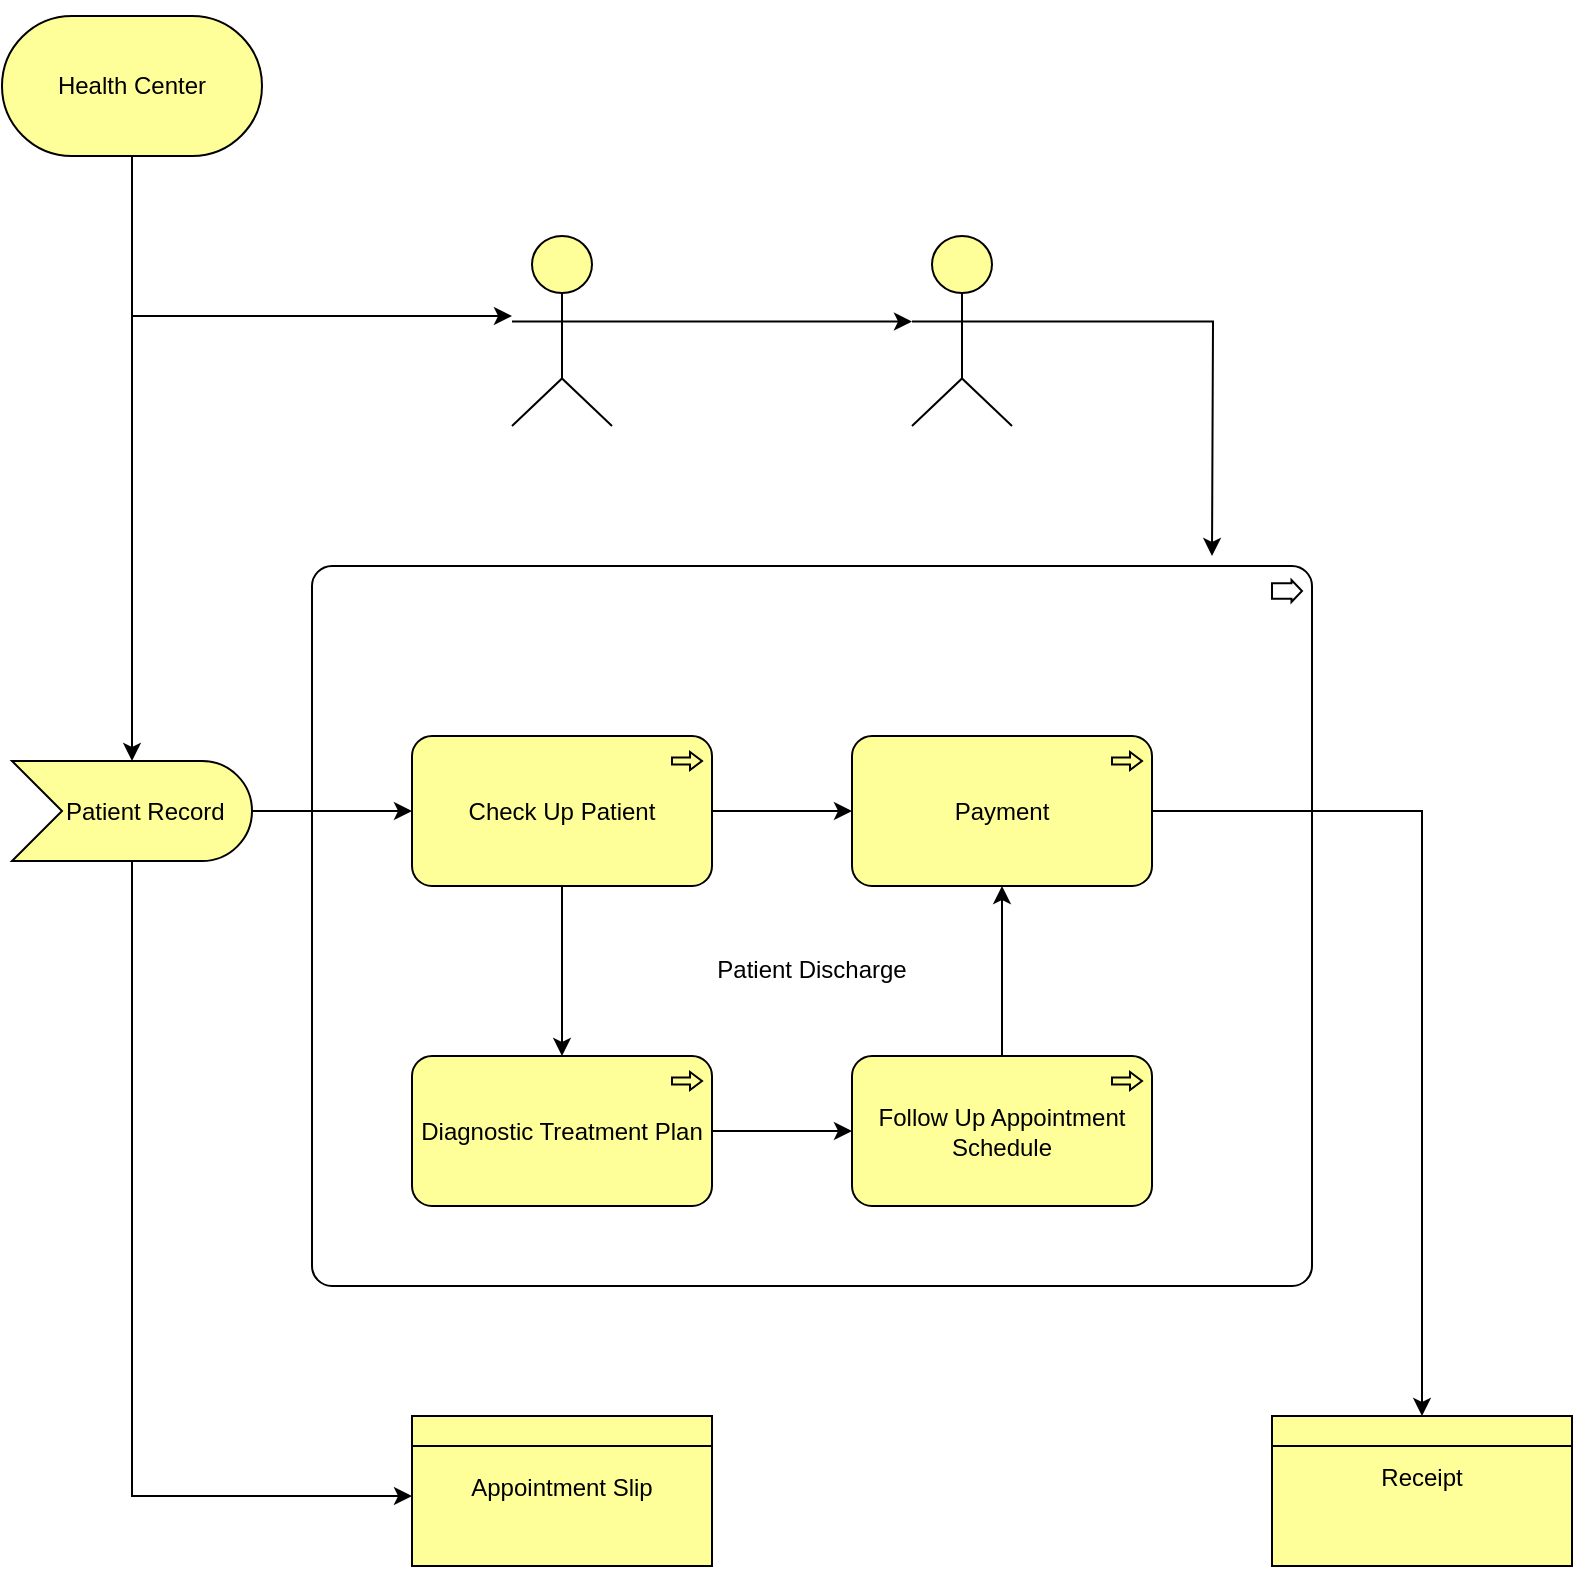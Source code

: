 <mxfile version="20.3.0" type="device"><diagram id="BytxuOhy2EkJ_opa7Mz4" name="Page-1"><mxGraphModel dx="1194" dy="4076" grid="1" gridSize="10" guides="1" tooltips="1" connect="1" arrows="1" fold="1" page="1" pageScale="1" pageWidth="850" pageHeight="1100" math="0" shadow="0"><root><mxCell id="0"/><mxCell id="1" parent="0"/><mxCell id="oouPe3FaEBid6wUyFQfi-43" value="" style="edgeStyle=orthogonalEdgeStyle;rounded=0;orthogonalLoop=1;jettySize=auto;html=1;" parent="1" source="oouPe3FaEBid6wUyFQfi-10" target="oouPe3FaEBid6wUyFQfi-11" edge="1"><mxGeometry relative="1" as="geometry"/></mxCell><mxCell id="05gP85D415bl8JI5JGU4-6" style="edgeStyle=orthogonalEdgeStyle;rounded=0;orthogonalLoop=1;jettySize=auto;html=1;exitX=0.5;exitY=0;exitDx=0;exitDy=0;exitPerimeter=0;" edge="1" parent="1" source="oouPe3FaEBid6wUyFQfi-10" target="05gP85D415bl8JI5JGU4-4"><mxGeometry relative="1" as="geometry"><Array as="points"><mxPoint x="100" y="-3090"/></Array></mxGeometry></mxCell><mxCell id="oouPe3FaEBid6wUyFQfi-10" value="Health Center" style="html=1;outlineConnect=0;whiteSpace=wrap;fillColor=#ffff99;shape=mxgraph.archimate3.service;" parent="1" vertex="1"><mxGeometry x="35" y="-3240" width="130" height="70" as="geometry"/></mxCell><mxCell id="oouPe3FaEBid6wUyFQfi-45" value="" style="edgeStyle=orthogonalEdgeStyle;rounded=0;orthogonalLoop=1;jettySize=auto;html=1;" parent="1" source="oouPe3FaEBid6wUyFQfi-11" target="oouPe3FaEBid6wUyFQfi-15" edge="1"><mxGeometry relative="1" as="geometry"/></mxCell><mxCell id="05gP85D415bl8JI5JGU4-28" style="edgeStyle=orthogonalEdgeStyle;rounded=0;orthogonalLoop=1;jettySize=auto;html=1;" edge="1" parent="1" source="oouPe3FaEBid6wUyFQfi-11"><mxGeometry relative="1" as="geometry"><mxPoint x="240" y="-2500" as="targetPoint"/><Array as="points"><mxPoint x="100" y="-2500"/></Array></mxGeometry></mxCell><mxCell id="oouPe3FaEBid6wUyFQfi-11" value="&amp;nbsp; &amp;nbsp; Patient Record" style="html=1;outlineConnect=0;whiteSpace=wrap;fillColor=#ffff99;shape=mxgraph.archimate3.event;" parent="1" vertex="1"><mxGeometry x="40" y="-2867.5" width="120" height="50" as="geometry"/></mxCell><mxCell id="oouPe3FaEBid6wUyFQfi-39" value="" style="edgeStyle=orthogonalEdgeStyle;rounded=0;orthogonalLoop=1;jettySize=auto;html=1;" parent="1" source="oouPe3FaEBid6wUyFQfi-15" target="oouPe3FaEBid6wUyFQfi-18" edge="1"><mxGeometry relative="1" as="geometry"/></mxCell><mxCell id="oouPe3FaEBid6wUyFQfi-46" value="" style="edgeStyle=orthogonalEdgeStyle;rounded=0;orthogonalLoop=1;jettySize=auto;html=1;" parent="1" source="oouPe3FaEBid6wUyFQfi-15" target="oouPe3FaEBid6wUyFQfi-16" edge="1"><mxGeometry relative="1" as="geometry"/></mxCell><mxCell id="oouPe3FaEBid6wUyFQfi-15" value="Check Up Patient" style="html=1;outlineConnect=0;whiteSpace=wrap;fillColor=#ffff99;shape=mxgraph.archimate3.application;appType=proc;archiType=rounded;" parent="1" vertex="1"><mxGeometry x="240" y="-2880" width="150" height="75" as="geometry"/></mxCell><mxCell id="oouPe3FaEBid6wUyFQfi-48" value="" style="edgeStyle=orthogonalEdgeStyle;rounded=0;orthogonalLoop=1;jettySize=auto;html=1;" parent="1" source="oouPe3FaEBid6wUyFQfi-16" target="oouPe3FaEBid6wUyFQfi-17" edge="1"><mxGeometry relative="1" as="geometry"/></mxCell><mxCell id="oouPe3FaEBid6wUyFQfi-16" value="Diagnostic Treatment Plan" style="html=1;outlineConnect=0;whiteSpace=wrap;fillColor=#ffff99;shape=mxgraph.archimate3.application;appType=proc;archiType=rounded;" parent="1" vertex="1"><mxGeometry x="240" y="-2720" width="150" height="75" as="geometry"/></mxCell><mxCell id="oouPe3FaEBid6wUyFQfi-49" value="" style="edgeStyle=orthogonalEdgeStyle;rounded=0;orthogonalLoop=1;jettySize=auto;html=1;" parent="1" source="oouPe3FaEBid6wUyFQfi-17" target="oouPe3FaEBid6wUyFQfi-18" edge="1"><mxGeometry relative="1" as="geometry"/></mxCell><mxCell id="oouPe3FaEBid6wUyFQfi-17" value="Follow Up Appointment Schedule" style="html=1;outlineConnect=0;whiteSpace=wrap;fillColor=#ffff99;shape=mxgraph.archimate3.application;appType=proc;archiType=rounded;" parent="1" vertex="1"><mxGeometry x="460" y="-2720" width="150" height="75" as="geometry"/></mxCell><mxCell id="05gP85D415bl8JI5JGU4-27" style="edgeStyle=orthogonalEdgeStyle;rounded=0;orthogonalLoop=1;jettySize=auto;html=1;entryX=0.5;entryY=0;entryDx=0;entryDy=0;entryPerimeter=0;" edge="1" parent="1" source="oouPe3FaEBid6wUyFQfi-18" target="05gP85D415bl8JI5JGU4-1"><mxGeometry relative="1" as="geometry"/></mxCell><mxCell id="oouPe3FaEBid6wUyFQfi-18" value="Payment" style="html=1;outlineConnect=0;whiteSpace=wrap;fillColor=#ffff99;shape=mxgraph.archimate3.application;appType=proc;archiType=rounded;" parent="1" vertex="1"><mxGeometry x="460" y="-2880" width="150" height="75" as="geometry"/></mxCell><mxCell id="05gP85D415bl8JI5JGU4-1" value="&lt;table cellpadding=&quot;0&quot; cellspacing=&quot;0&quot; style=&quot;font-size:1em;width:100%;height:100%;&quot;&gt;&lt;tbody&gt;&lt;tr style=&quot;height:20px;&quot;&gt;&lt;td align=&quot;center&quot;&gt;&lt;/td&gt;&lt;/tr&gt;&lt;tr&gt;&lt;td valign=&quot;top&quot; style=&quot;padding:4px;&quot;&gt;Receipt&lt;br&gt;&lt;/td&gt;&lt;/tr&gt;&lt;/tbody&gt;&lt;/table&gt;" style="html=1;outlineConnect=0;whiteSpace=wrap;fillColor=#ffff99;shape=mxgraph.archimate3.businessObject;overflow=fill;" vertex="1" parent="1"><mxGeometry x="670" y="-2540" width="150" height="75" as="geometry"/></mxCell><mxCell id="05gP85D415bl8JI5JGU4-3" value="&lt;br&gt;&lt;br&gt;&lt;br&gt;Patient Discharge" style="html=1;outlineConnect=0;whiteSpace=wrap;fillColor=none;shape=mxgraph.archimate.business;busType=process" vertex="1" parent="1"><mxGeometry x="190" y="-2965" width="500" height="360" as="geometry"/></mxCell><mxCell id="05gP85D415bl8JI5JGU4-14" style="edgeStyle=orthogonalEdgeStyle;rounded=0;orthogonalLoop=1;jettySize=auto;html=1;exitX=1;exitY=0.45;exitDx=0;exitDy=0;exitPerimeter=0;entryX=0;entryY=0.45;entryDx=0;entryDy=0;entryPerimeter=0;" edge="1" parent="1" source="05gP85D415bl8JI5JGU4-4" target="05gP85D415bl8JI5JGU4-5"><mxGeometry relative="1" as="geometry"/></mxCell><mxCell id="05gP85D415bl8JI5JGU4-4" value="" style="html=1;outlineConnect=0;whiteSpace=wrap;fillColor=#ffff99;verticalLabelPosition=bottom;verticalAlign=top;align=center;shape=mxgraph.archimate3.actor;" vertex="1" parent="1"><mxGeometry x="290" y="-3130" width="50" height="95" as="geometry"/></mxCell><mxCell id="05gP85D415bl8JI5JGU4-29" style="edgeStyle=orthogonalEdgeStyle;rounded=0;orthogonalLoop=1;jettySize=auto;html=1;exitX=1;exitY=0.45;exitDx=0;exitDy=0;exitPerimeter=0;" edge="1" parent="1" source="05gP85D415bl8JI5JGU4-5"><mxGeometry relative="1" as="geometry"><mxPoint x="640" y="-2970" as="targetPoint"/></mxGeometry></mxCell><mxCell id="05gP85D415bl8JI5JGU4-5" value="" style="html=1;outlineConnect=0;whiteSpace=wrap;fillColor=#ffff99;verticalLabelPosition=bottom;verticalAlign=top;align=center;shape=mxgraph.archimate3.actor;" vertex="1" parent="1"><mxGeometry x="490" y="-3130" width="50" height="95" as="geometry"/></mxCell><mxCell id="05gP85D415bl8JI5JGU4-17" value="&lt;br&gt;&lt;br&gt;Appointment Slip" style="html=1;outlineConnect=0;whiteSpace=wrap;fillColor=#ffff99;shape=mxgraph.archimate3.businessObject;overflow=fill;" vertex="1" parent="1"><mxGeometry x="240" y="-2540" width="150" height="75" as="geometry"/></mxCell></root></mxGraphModel></diagram></mxfile>